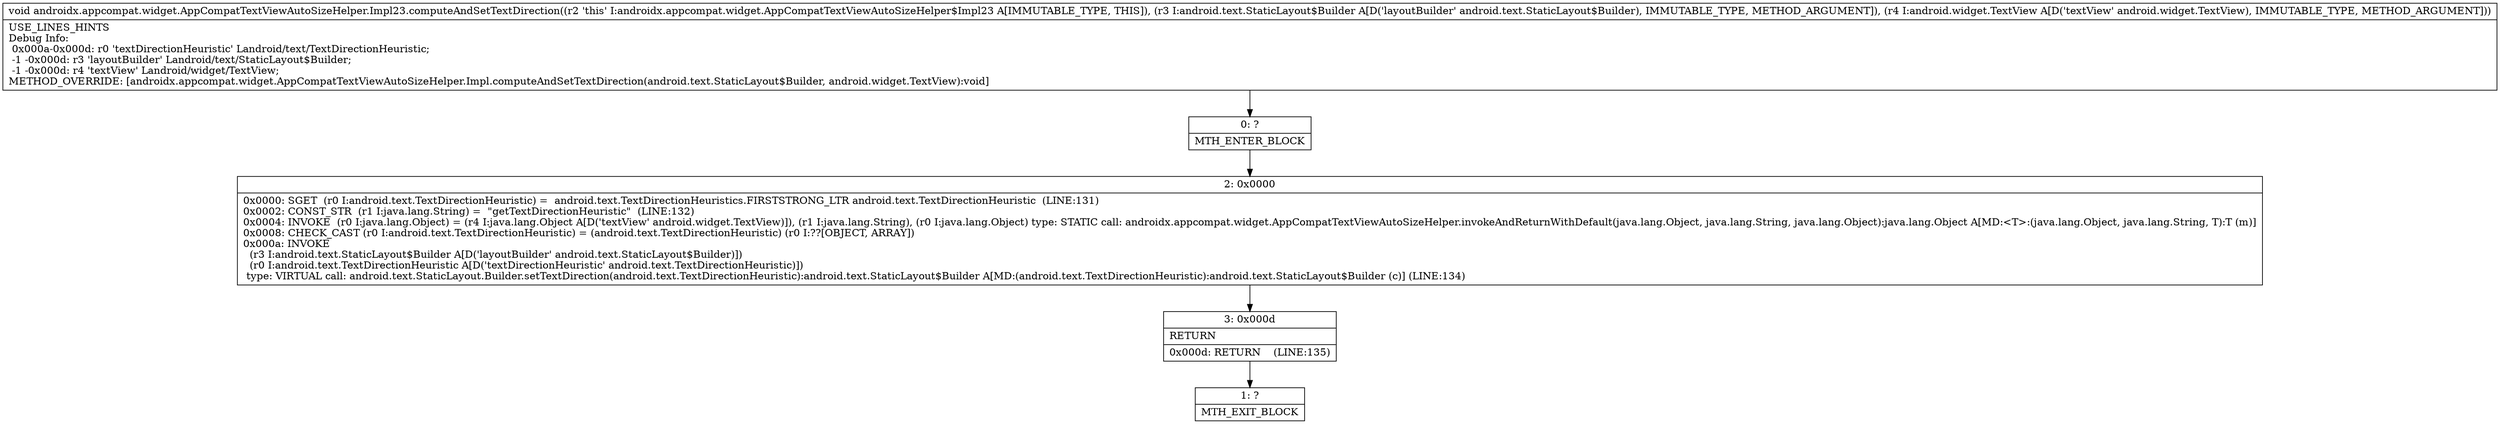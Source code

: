 digraph "CFG forandroidx.appcompat.widget.AppCompatTextViewAutoSizeHelper.Impl23.computeAndSetTextDirection(Landroid\/text\/StaticLayout$Builder;Landroid\/widget\/TextView;)V" {
Node_0 [shape=record,label="{0\:\ ?|MTH_ENTER_BLOCK\l}"];
Node_2 [shape=record,label="{2\:\ 0x0000|0x0000: SGET  (r0 I:android.text.TextDirectionHeuristic) =  android.text.TextDirectionHeuristics.FIRSTSTRONG_LTR android.text.TextDirectionHeuristic  (LINE:131)\l0x0002: CONST_STR  (r1 I:java.lang.String) =  \"getTextDirectionHeuristic\"  (LINE:132)\l0x0004: INVOKE  (r0 I:java.lang.Object) = (r4 I:java.lang.Object A[D('textView' android.widget.TextView)]), (r1 I:java.lang.String), (r0 I:java.lang.Object) type: STATIC call: androidx.appcompat.widget.AppCompatTextViewAutoSizeHelper.invokeAndReturnWithDefault(java.lang.Object, java.lang.String, java.lang.Object):java.lang.Object A[MD:\<T\>:(java.lang.Object, java.lang.String, T):T (m)]\l0x0008: CHECK_CAST (r0 I:android.text.TextDirectionHeuristic) = (android.text.TextDirectionHeuristic) (r0 I:??[OBJECT, ARRAY]) \l0x000a: INVOKE  \l  (r3 I:android.text.StaticLayout$Builder A[D('layoutBuilder' android.text.StaticLayout$Builder)])\l  (r0 I:android.text.TextDirectionHeuristic A[D('textDirectionHeuristic' android.text.TextDirectionHeuristic)])\l type: VIRTUAL call: android.text.StaticLayout.Builder.setTextDirection(android.text.TextDirectionHeuristic):android.text.StaticLayout$Builder A[MD:(android.text.TextDirectionHeuristic):android.text.StaticLayout$Builder (c)] (LINE:134)\l}"];
Node_3 [shape=record,label="{3\:\ 0x000d|RETURN\l|0x000d: RETURN    (LINE:135)\l}"];
Node_1 [shape=record,label="{1\:\ ?|MTH_EXIT_BLOCK\l}"];
MethodNode[shape=record,label="{void androidx.appcompat.widget.AppCompatTextViewAutoSizeHelper.Impl23.computeAndSetTextDirection((r2 'this' I:androidx.appcompat.widget.AppCompatTextViewAutoSizeHelper$Impl23 A[IMMUTABLE_TYPE, THIS]), (r3 I:android.text.StaticLayout$Builder A[D('layoutBuilder' android.text.StaticLayout$Builder), IMMUTABLE_TYPE, METHOD_ARGUMENT]), (r4 I:android.widget.TextView A[D('textView' android.widget.TextView), IMMUTABLE_TYPE, METHOD_ARGUMENT]))  | USE_LINES_HINTS\lDebug Info:\l  0x000a\-0x000d: r0 'textDirectionHeuristic' Landroid\/text\/TextDirectionHeuristic;\l  \-1 \-0x000d: r3 'layoutBuilder' Landroid\/text\/StaticLayout$Builder;\l  \-1 \-0x000d: r4 'textView' Landroid\/widget\/TextView;\lMETHOD_OVERRIDE: [androidx.appcompat.widget.AppCompatTextViewAutoSizeHelper.Impl.computeAndSetTextDirection(android.text.StaticLayout$Builder, android.widget.TextView):void]\l}"];
MethodNode -> Node_0;Node_0 -> Node_2;
Node_2 -> Node_3;
Node_3 -> Node_1;
}

